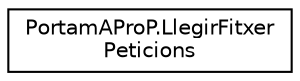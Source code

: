 digraph "Graphical Class Hierarchy"
{
  edge [fontname="Helvetica",fontsize="10",labelfontname="Helvetica",labelfontsize="10"];
  node [fontname="Helvetica",fontsize="10",shape=record];
  rankdir="LR";
  Node0 [label="PortamAProP.LlegirFitxer\lPeticions",height=0.2,width=0.4,color="black", fillcolor="white", style="filled",URL="$class_portam_a_pro_p_1_1_llegir_fitxer_peticions.html",tooltip="Objecte encarregat de llegir les peticions i afegirles a la estructura de dades. "];
}
